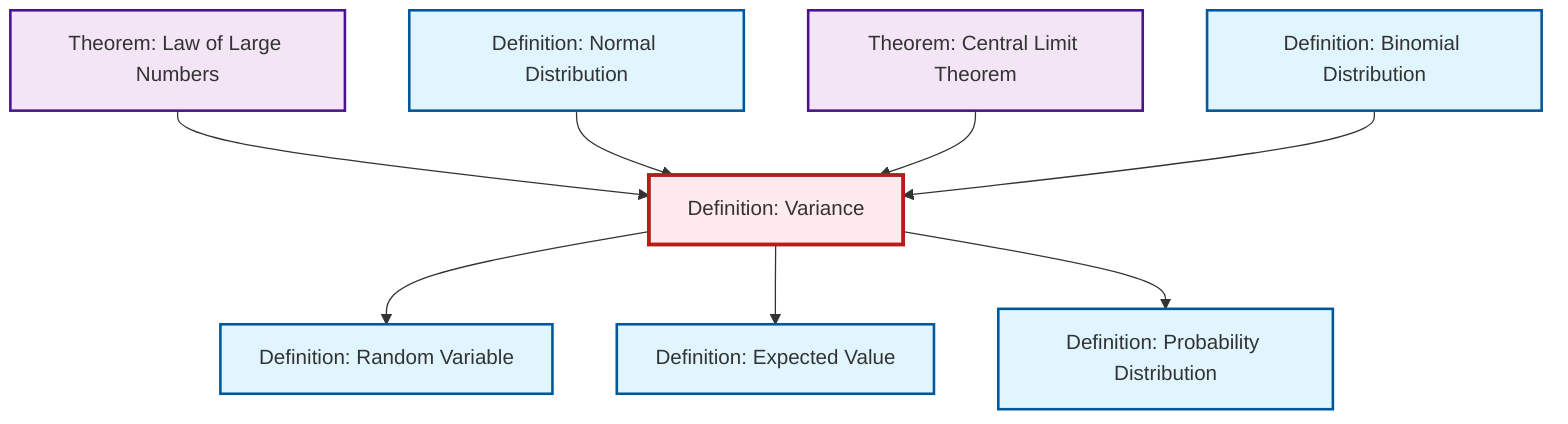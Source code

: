 graph TD
    classDef definition fill:#e1f5fe,stroke:#01579b,stroke-width:2px
    classDef theorem fill:#f3e5f5,stroke:#4a148c,stroke-width:2px
    classDef axiom fill:#fff3e0,stroke:#e65100,stroke-width:2px
    classDef example fill:#e8f5e9,stroke:#1b5e20,stroke-width:2px
    classDef current fill:#ffebee,stroke:#b71c1c,stroke-width:3px
    def-expectation["Definition: Expected Value"]:::definition
    thm-central-limit["Theorem: Central Limit Theorem"]:::theorem
    def-probability-distribution["Definition: Probability Distribution"]:::definition
    def-random-variable["Definition: Random Variable"]:::definition
    thm-law-of-large-numbers["Theorem: Law of Large Numbers"]:::theorem
    def-binomial-distribution["Definition: Binomial Distribution"]:::definition
    def-variance["Definition: Variance"]:::definition
    def-normal-distribution["Definition: Normal Distribution"]:::definition
    thm-law-of-large-numbers --> def-variance
    def-variance --> def-random-variable
    def-normal-distribution --> def-variance
    thm-central-limit --> def-variance
    def-variance --> def-expectation
    def-binomial-distribution --> def-variance
    def-variance --> def-probability-distribution
    class def-variance current